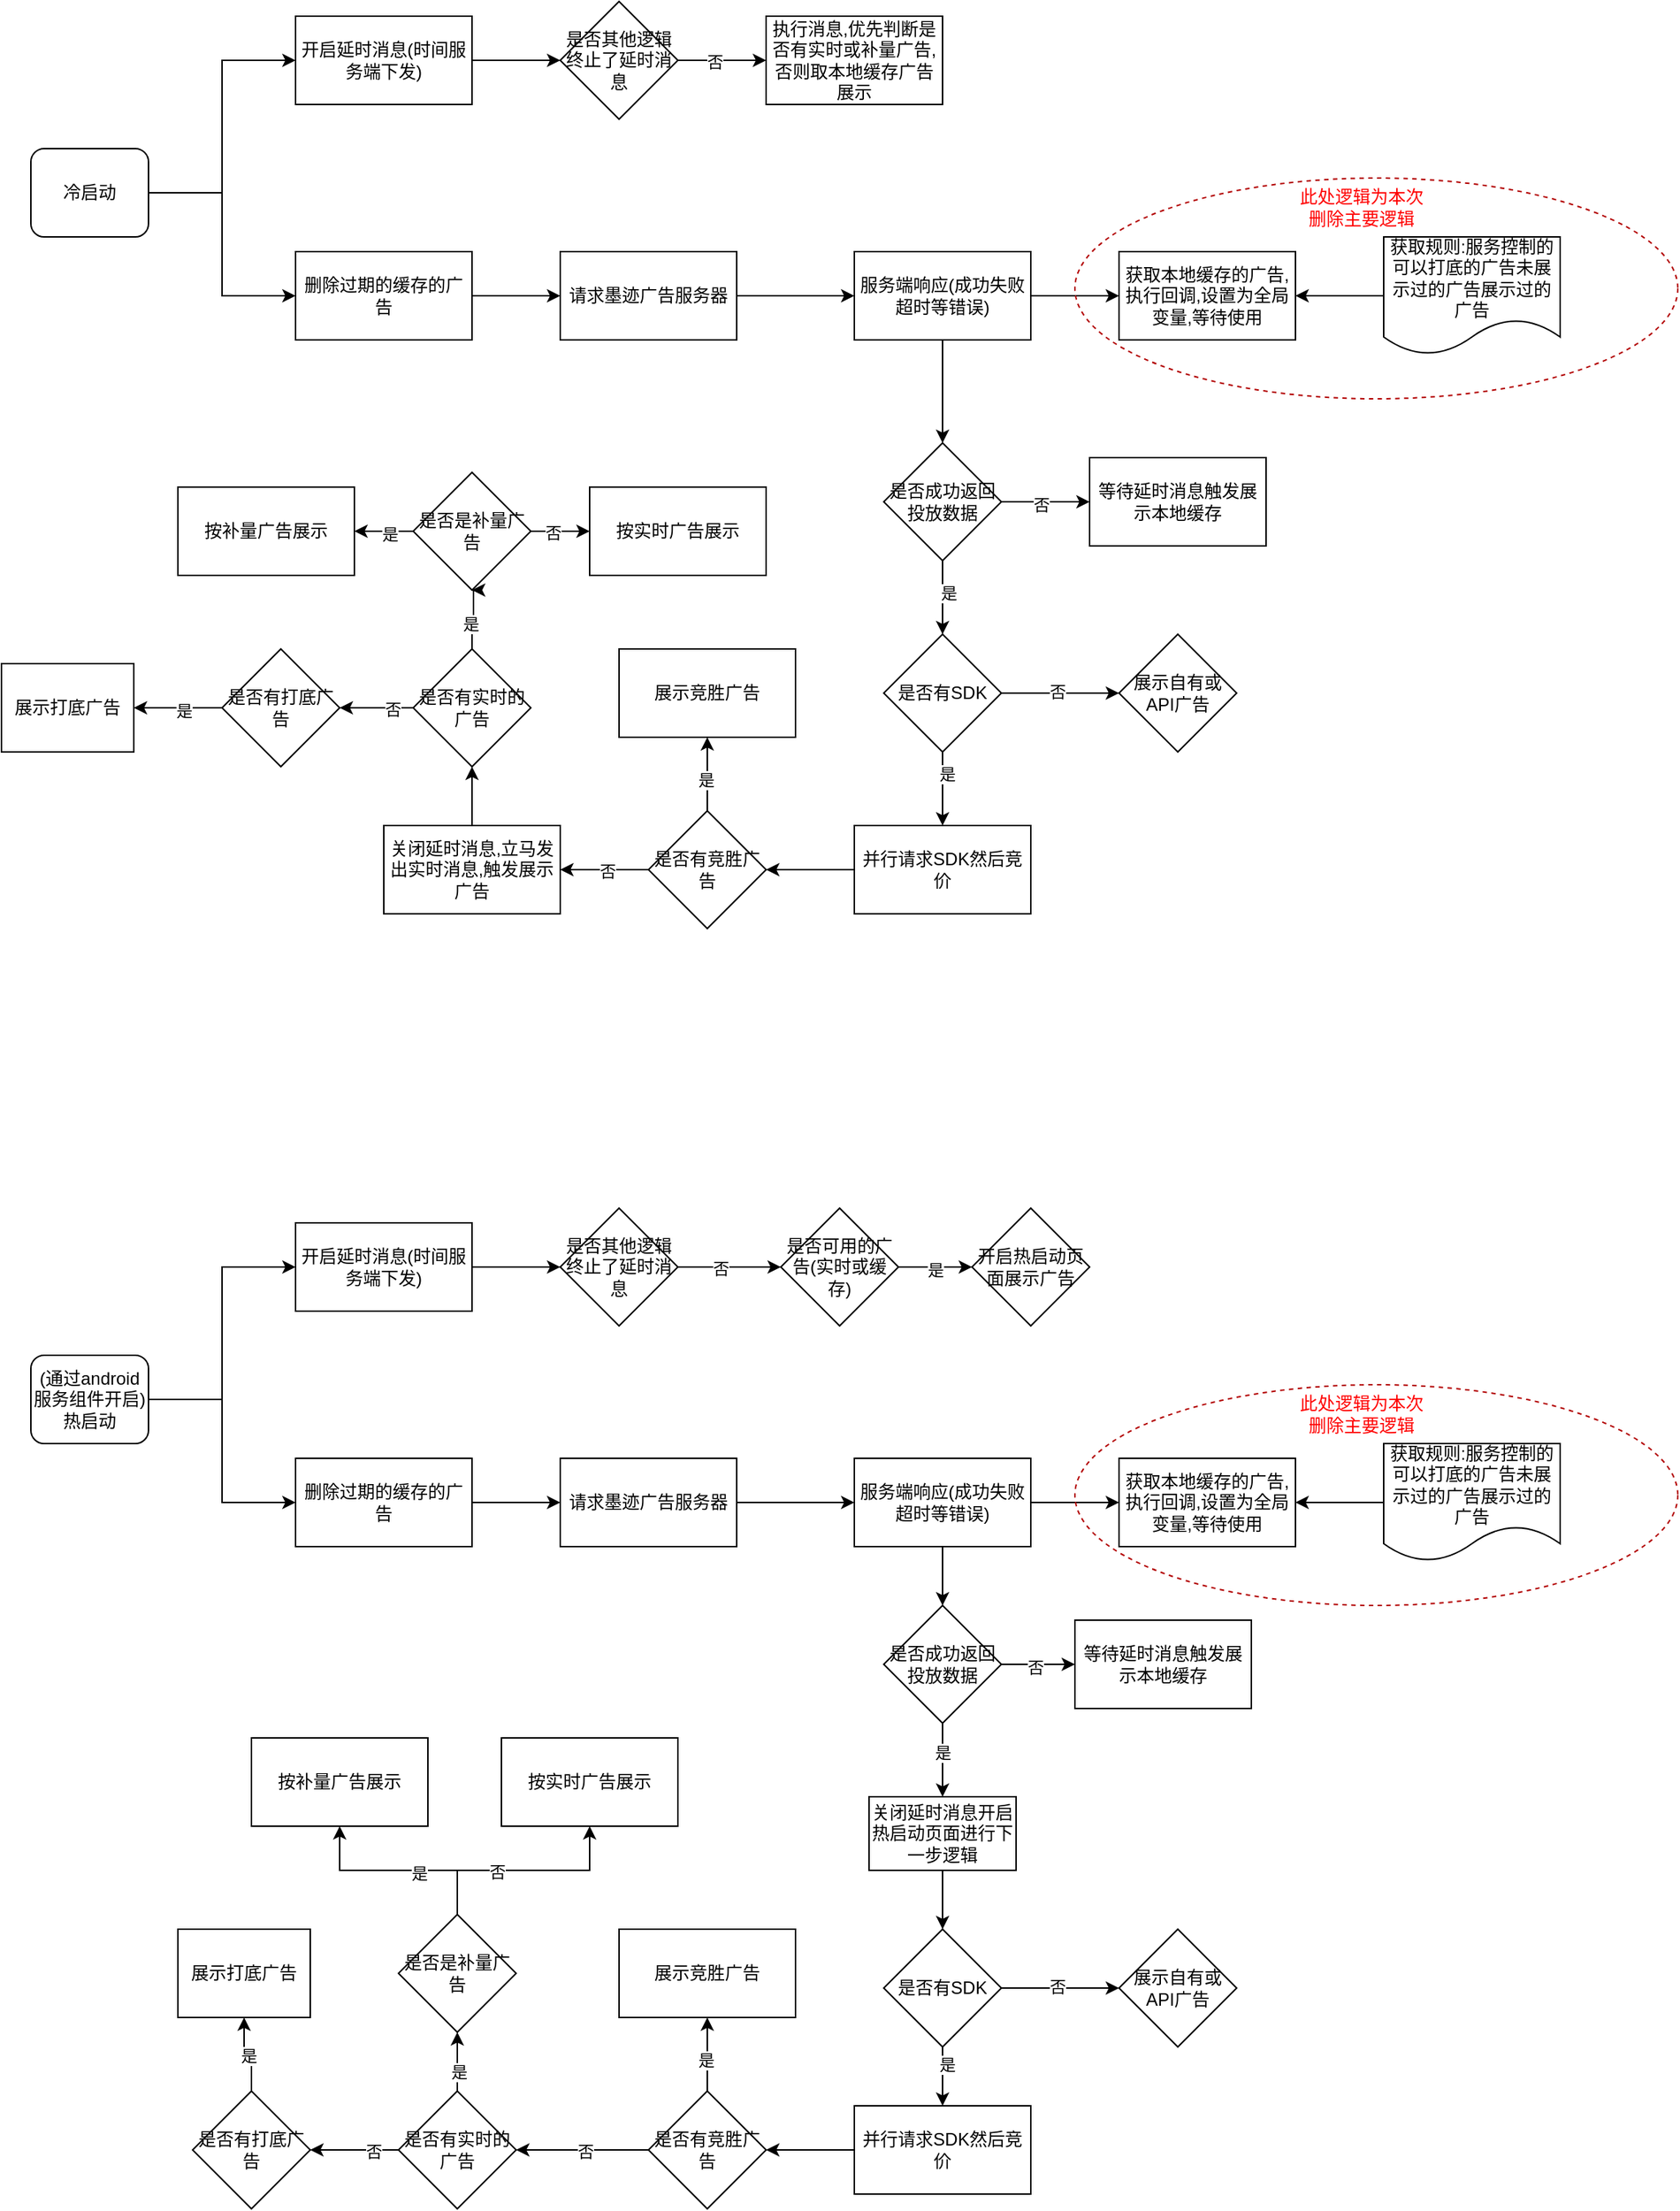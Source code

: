 <mxfile version="21.7.5" type="github">
  <diagram name="第 1 页" id="FTbz0e3pOwdENS1Vb9-P">
    <mxGraphModel dx="1442" dy="835" grid="1" gridSize="10" guides="1" tooltips="1" connect="1" arrows="1" fold="1" page="1" pageScale="1" pageWidth="827" pageHeight="1169" math="0" shadow="0">
      <root>
        <mxCell id="0" />
        <mxCell id="1" parent="0" />
        <mxCell id="DTeoqs4xQ5DBu7QQbc9a-3" style="edgeStyle=orthogonalEdgeStyle;rounded=0;orthogonalLoop=1;jettySize=auto;html=1;entryX=0;entryY=0.5;entryDx=0;entryDy=0;" edge="1" parent="1" source="DTeoqs4xQ5DBu7QQbc9a-1" target="DTeoqs4xQ5DBu7QQbc9a-2">
          <mxGeometry relative="1" as="geometry" />
        </mxCell>
        <mxCell id="DTeoqs4xQ5DBu7QQbc9a-8" style="edgeStyle=orthogonalEdgeStyle;rounded=0;orthogonalLoop=1;jettySize=auto;html=1;entryX=0;entryY=0.5;entryDx=0;entryDy=0;" edge="1" parent="1" source="DTeoqs4xQ5DBu7QQbc9a-1" target="DTeoqs4xQ5DBu7QQbc9a-6">
          <mxGeometry relative="1" as="geometry" />
        </mxCell>
        <mxCell id="DTeoqs4xQ5DBu7QQbc9a-1" value="冷启动" style="rounded=1;whiteSpace=wrap;html=1;" vertex="1" parent="1">
          <mxGeometry x="70" y="260" width="80" height="60" as="geometry" />
        </mxCell>
        <mxCell id="DTeoqs4xQ5DBu7QQbc9a-12" value="" style="edgeStyle=orthogonalEdgeStyle;rounded=0;orthogonalLoop=1;jettySize=auto;html=1;" edge="1" parent="1" source="DTeoqs4xQ5DBu7QQbc9a-2" target="DTeoqs4xQ5DBu7QQbc9a-11">
          <mxGeometry relative="1" as="geometry" />
        </mxCell>
        <mxCell id="DTeoqs4xQ5DBu7QQbc9a-2" value="删除过期的缓存的广告" style="rounded=0;whiteSpace=wrap;html=1;" vertex="1" parent="1">
          <mxGeometry x="250" y="330" width="120" height="60" as="geometry" />
        </mxCell>
        <mxCell id="DTeoqs4xQ5DBu7QQbc9a-71" value="" style="edgeStyle=orthogonalEdgeStyle;rounded=0;orthogonalLoop=1;jettySize=auto;html=1;" edge="1" parent="1" source="DTeoqs4xQ5DBu7QQbc9a-6" target="DTeoqs4xQ5DBu7QQbc9a-70">
          <mxGeometry relative="1" as="geometry" />
        </mxCell>
        <mxCell id="DTeoqs4xQ5DBu7QQbc9a-6" value="开启延时消息(时间服务端下发)" style="rounded=0;whiteSpace=wrap;html=1;" vertex="1" parent="1">
          <mxGeometry x="250" y="170" width="120" height="60" as="geometry" />
        </mxCell>
        <mxCell id="DTeoqs4xQ5DBu7QQbc9a-14" value="" style="edgeStyle=orthogonalEdgeStyle;rounded=0;orthogonalLoop=1;jettySize=auto;html=1;" edge="1" parent="1" source="DTeoqs4xQ5DBu7QQbc9a-11" target="DTeoqs4xQ5DBu7QQbc9a-13">
          <mxGeometry relative="1" as="geometry" />
        </mxCell>
        <mxCell id="DTeoqs4xQ5DBu7QQbc9a-11" value="请求墨迹广告服务器" style="whiteSpace=wrap;html=1;rounded=0;" vertex="1" parent="1">
          <mxGeometry x="430" y="330" width="120" height="60" as="geometry" />
        </mxCell>
        <mxCell id="DTeoqs4xQ5DBu7QQbc9a-18" value="" style="edgeStyle=orthogonalEdgeStyle;rounded=0;orthogonalLoop=1;jettySize=auto;html=1;" edge="1" parent="1" source="DTeoqs4xQ5DBu7QQbc9a-13" target="DTeoqs4xQ5DBu7QQbc9a-17">
          <mxGeometry relative="1" as="geometry" />
        </mxCell>
        <mxCell id="DTeoqs4xQ5DBu7QQbc9a-26" value="" style="edgeStyle=orthogonalEdgeStyle;rounded=0;orthogonalLoop=1;jettySize=auto;html=1;" edge="1" parent="1" source="DTeoqs4xQ5DBu7QQbc9a-13" target="DTeoqs4xQ5DBu7QQbc9a-25">
          <mxGeometry relative="1" as="geometry" />
        </mxCell>
        <mxCell id="DTeoqs4xQ5DBu7QQbc9a-13" value="服务端响应(成功失败超时等错误)" style="whiteSpace=wrap;html=1;rounded=0;" vertex="1" parent="1">
          <mxGeometry x="630" y="330" width="120" height="60" as="geometry" />
        </mxCell>
        <mxCell id="DTeoqs4xQ5DBu7QQbc9a-17" value="获取本地缓存的广告,执行回调,设置为全局变量,等待使用" style="whiteSpace=wrap;html=1;rounded=0;" vertex="1" parent="1">
          <mxGeometry x="810" y="330" width="120" height="60" as="geometry" />
        </mxCell>
        <mxCell id="DTeoqs4xQ5DBu7QQbc9a-20" style="edgeStyle=orthogonalEdgeStyle;rounded=0;orthogonalLoop=1;jettySize=auto;html=1;entryX=1;entryY=0.5;entryDx=0;entryDy=0;" edge="1" parent="1" source="DTeoqs4xQ5DBu7QQbc9a-19" target="DTeoqs4xQ5DBu7QQbc9a-17">
          <mxGeometry relative="1" as="geometry" />
        </mxCell>
        <mxCell id="DTeoqs4xQ5DBu7QQbc9a-19" value="获取规则:服务控制的可以打底的广告未展示过的广告展示过的广告" style="shape=document;whiteSpace=wrap;html=1;boundedLbl=1;" vertex="1" parent="1">
          <mxGeometry x="990" y="320" width="120" height="80" as="geometry" />
        </mxCell>
        <mxCell id="DTeoqs4xQ5DBu7QQbc9a-28" value="" style="edgeStyle=orthogonalEdgeStyle;rounded=0;orthogonalLoop=1;jettySize=auto;html=1;" edge="1" parent="1" source="DTeoqs4xQ5DBu7QQbc9a-25" target="DTeoqs4xQ5DBu7QQbc9a-27">
          <mxGeometry relative="1" as="geometry" />
        </mxCell>
        <mxCell id="DTeoqs4xQ5DBu7QQbc9a-29" value="否" style="edgeLabel;html=1;align=center;verticalAlign=middle;resizable=0;points=[];" vertex="1" connectable="0" parent="DTeoqs4xQ5DBu7QQbc9a-28">
          <mxGeometry x="-0.1" y="-2" relative="1" as="geometry">
            <mxPoint as="offset" />
          </mxGeometry>
        </mxCell>
        <mxCell id="DTeoqs4xQ5DBu7QQbc9a-34" style="edgeStyle=orthogonalEdgeStyle;rounded=0;orthogonalLoop=1;jettySize=auto;html=1;entryX=0.5;entryY=0;entryDx=0;entryDy=0;" edge="1" parent="1" source="DTeoqs4xQ5DBu7QQbc9a-25" target="DTeoqs4xQ5DBu7QQbc9a-33">
          <mxGeometry relative="1" as="geometry" />
        </mxCell>
        <mxCell id="DTeoqs4xQ5DBu7QQbc9a-35" value="是" style="edgeLabel;html=1;align=center;verticalAlign=middle;resizable=0;points=[];" vertex="1" connectable="0" parent="DTeoqs4xQ5DBu7QQbc9a-34">
          <mxGeometry x="-0.12" y="4" relative="1" as="geometry">
            <mxPoint as="offset" />
          </mxGeometry>
        </mxCell>
        <mxCell id="DTeoqs4xQ5DBu7QQbc9a-25" value="是否成功返回投放数据" style="rhombus;whiteSpace=wrap;html=1;rounded=0;" vertex="1" parent="1">
          <mxGeometry x="650" y="460" width="80" height="80" as="geometry" />
        </mxCell>
        <mxCell id="DTeoqs4xQ5DBu7QQbc9a-27" value="等待延时消息触发展示本地缓存" style="whiteSpace=wrap;html=1;rounded=0;" vertex="1" parent="1">
          <mxGeometry x="790" y="470" width="120" height="60" as="geometry" />
        </mxCell>
        <mxCell id="DTeoqs4xQ5DBu7QQbc9a-37" value="" style="edgeStyle=orthogonalEdgeStyle;rounded=0;orthogonalLoop=1;jettySize=auto;html=1;" edge="1" parent="1" source="DTeoqs4xQ5DBu7QQbc9a-33" target="DTeoqs4xQ5DBu7QQbc9a-36">
          <mxGeometry relative="1" as="geometry" />
        </mxCell>
        <mxCell id="DTeoqs4xQ5DBu7QQbc9a-38" value="否" style="edgeLabel;html=1;align=center;verticalAlign=middle;resizable=0;points=[];" vertex="1" connectable="0" parent="DTeoqs4xQ5DBu7QQbc9a-37">
          <mxGeometry x="-0.05" y="1" relative="1" as="geometry">
            <mxPoint as="offset" />
          </mxGeometry>
        </mxCell>
        <mxCell id="DTeoqs4xQ5DBu7QQbc9a-40" value="" style="edgeStyle=orthogonalEdgeStyle;rounded=0;orthogonalLoop=1;jettySize=auto;html=1;" edge="1" parent="1" source="DTeoqs4xQ5DBu7QQbc9a-33" target="DTeoqs4xQ5DBu7QQbc9a-39">
          <mxGeometry relative="1" as="geometry" />
        </mxCell>
        <mxCell id="DTeoqs4xQ5DBu7QQbc9a-41" value="是" style="edgeLabel;html=1;align=center;verticalAlign=middle;resizable=0;points=[];" vertex="1" connectable="0" parent="DTeoqs4xQ5DBu7QQbc9a-40">
          <mxGeometry x="-0.4" y="3" relative="1" as="geometry">
            <mxPoint as="offset" />
          </mxGeometry>
        </mxCell>
        <mxCell id="DTeoqs4xQ5DBu7QQbc9a-33" value="是否有SDK" style="rhombus;whiteSpace=wrap;html=1;" vertex="1" parent="1">
          <mxGeometry x="650" y="590" width="80" height="80" as="geometry" />
        </mxCell>
        <mxCell id="DTeoqs4xQ5DBu7QQbc9a-36" value="展示自有或API广告" style="rhombus;whiteSpace=wrap;html=1;" vertex="1" parent="1">
          <mxGeometry x="810" y="590" width="80" height="80" as="geometry" />
        </mxCell>
        <mxCell id="DTeoqs4xQ5DBu7QQbc9a-43" value="" style="edgeStyle=orthogonalEdgeStyle;rounded=0;orthogonalLoop=1;jettySize=auto;html=1;" edge="1" parent="1" source="DTeoqs4xQ5DBu7QQbc9a-39" target="DTeoqs4xQ5DBu7QQbc9a-42">
          <mxGeometry relative="1" as="geometry" />
        </mxCell>
        <mxCell id="DTeoqs4xQ5DBu7QQbc9a-39" value="并行请求SDK然后竞价" style="whiteSpace=wrap;html=1;" vertex="1" parent="1">
          <mxGeometry x="630" y="720" width="120" height="60" as="geometry" />
        </mxCell>
        <mxCell id="DTeoqs4xQ5DBu7QQbc9a-45" value="" style="edgeStyle=orthogonalEdgeStyle;rounded=0;orthogonalLoop=1;jettySize=auto;html=1;" edge="1" parent="1" source="DTeoqs4xQ5DBu7QQbc9a-42" target="DTeoqs4xQ5DBu7QQbc9a-44">
          <mxGeometry relative="1" as="geometry" />
        </mxCell>
        <mxCell id="DTeoqs4xQ5DBu7QQbc9a-46" value="是" style="edgeLabel;html=1;align=center;verticalAlign=middle;resizable=0;points=[];" vertex="1" connectable="0" parent="DTeoqs4xQ5DBu7QQbc9a-45">
          <mxGeometry x="-0.16" y="1" relative="1" as="geometry">
            <mxPoint as="offset" />
          </mxGeometry>
        </mxCell>
        <mxCell id="DTeoqs4xQ5DBu7QQbc9a-48" value="" style="edgeStyle=orthogonalEdgeStyle;rounded=0;orthogonalLoop=1;jettySize=auto;html=1;entryX=1;entryY=0.5;entryDx=0;entryDy=0;" edge="1" parent="1" source="DTeoqs4xQ5DBu7QQbc9a-42" target="DTeoqs4xQ5DBu7QQbc9a-50">
          <mxGeometry relative="1" as="geometry">
            <mxPoint x="430" y="750" as="targetPoint" />
          </mxGeometry>
        </mxCell>
        <mxCell id="DTeoqs4xQ5DBu7QQbc9a-49" value="否" style="edgeLabel;html=1;align=center;verticalAlign=middle;resizable=0;points=[];" vertex="1" connectable="0" parent="DTeoqs4xQ5DBu7QQbc9a-48">
          <mxGeometry x="-0.05" y="1" relative="1" as="geometry">
            <mxPoint as="offset" />
          </mxGeometry>
        </mxCell>
        <mxCell id="DTeoqs4xQ5DBu7QQbc9a-42" value="是否有竞胜广告" style="rhombus;whiteSpace=wrap;html=1;" vertex="1" parent="1">
          <mxGeometry x="490" y="710" width="80" height="80" as="geometry" />
        </mxCell>
        <mxCell id="DTeoqs4xQ5DBu7QQbc9a-44" value="展示竞胜广告" style="whiteSpace=wrap;html=1;" vertex="1" parent="1">
          <mxGeometry x="470" y="600" width="120" height="60" as="geometry" />
        </mxCell>
        <mxCell id="DTeoqs4xQ5DBu7QQbc9a-52" value="" style="edgeStyle=orthogonalEdgeStyle;rounded=0;orthogonalLoop=1;jettySize=auto;html=1;" edge="1" parent="1" source="DTeoqs4xQ5DBu7QQbc9a-50" target="DTeoqs4xQ5DBu7QQbc9a-51">
          <mxGeometry relative="1" as="geometry" />
        </mxCell>
        <mxCell id="DTeoqs4xQ5DBu7QQbc9a-50" value="关闭延时消息,立马发出实时消息,触发展示广告" style="rounded=0;whiteSpace=wrap;html=1;" vertex="1" parent="1">
          <mxGeometry x="310" y="720" width="120" height="60" as="geometry" />
        </mxCell>
        <mxCell id="DTeoqs4xQ5DBu7QQbc9a-54" value="" style="edgeStyle=orthogonalEdgeStyle;rounded=0;orthogonalLoop=1;jettySize=auto;html=1;entryX=0.5;entryY=1;entryDx=0;entryDy=0;" edge="1" parent="1" source="DTeoqs4xQ5DBu7QQbc9a-51" target="DTeoqs4xQ5DBu7QQbc9a-56">
          <mxGeometry relative="1" as="geometry">
            <mxPoint x="370" y="560" as="targetPoint" />
            <Array as="points">
              <mxPoint x="370" y="580" />
              <mxPoint x="371" y="580" />
            </Array>
          </mxGeometry>
        </mxCell>
        <mxCell id="DTeoqs4xQ5DBu7QQbc9a-55" value="是" style="edgeLabel;html=1;align=center;verticalAlign=middle;resizable=0;points=[];" vertex="1" connectable="0" parent="DTeoqs4xQ5DBu7QQbc9a-54">
          <mxGeometry x="-0.2" y="1" relative="1" as="geometry">
            <mxPoint as="offset" />
          </mxGeometry>
        </mxCell>
        <mxCell id="DTeoqs4xQ5DBu7QQbc9a-64" value="" style="edgeStyle=orthogonalEdgeStyle;rounded=0;orthogonalLoop=1;jettySize=auto;html=1;" edge="1" parent="1" source="DTeoqs4xQ5DBu7QQbc9a-51" target="DTeoqs4xQ5DBu7QQbc9a-63">
          <mxGeometry relative="1" as="geometry" />
        </mxCell>
        <mxCell id="DTeoqs4xQ5DBu7QQbc9a-65" value="否" style="edgeLabel;html=1;align=center;verticalAlign=middle;resizable=0;points=[];" vertex="1" connectable="0" parent="DTeoqs4xQ5DBu7QQbc9a-64">
          <mxGeometry x="-0.44" y="1" relative="1" as="geometry">
            <mxPoint as="offset" />
          </mxGeometry>
        </mxCell>
        <mxCell id="DTeoqs4xQ5DBu7QQbc9a-51" value="是否有实时的广告" style="rhombus;whiteSpace=wrap;html=1;rounded=0;" vertex="1" parent="1">
          <mxGeometry x="330" y="600" width="80" height="80" as="geometry" />
        </mxCell>
        <mxCell id="DTeoqs4xQ5DBu7QQbc9a-58" value="" style="edgeStyle=orthogonalEdgeStyle;rounded=0;orthogonalLoop=1;jettySize=auto;html=1;" edge="1" parent="1" source="DTeoqs4xQ5DBu7QQbc9a-56" target="DTeoqs4xQ5DBu7QQbc9a-57">
          <mxGeometry relative="1" as="geometry" />
        </mxCell>
        <mxCell id="DTeoqs4xQ5DBu7QQbc9a-59" value="是" style="edgeLabel;html=1;align=center;verticalAlign=middle;resizable=0;points=[];" vertex="1" connectable="0" parent="DTeoqs4xQ5DBu7QQbc9a-58">
          <mxGeometry x="-0.2" y="2" relative="1" as="geometry">
            <mxPoint as="offset" />
          </mxGeometry>
        </mxCell>
        <mxCell id="DTeoqs4xQ5DBu7QQbc9a-61" value="" style="edgeStyle=orthogonalEdgeStyle;rounded=0;orthogonalLoop=1;jettySize=auto;html=1;" edge="1" parent="1" source="DTeoqs4xQ5DBu7QQbc9a-56" target="DTeoqs4xQ5DBu7QQbc9a-60">
          <mxGeometry relative="1" as="geometry" />
        </mxCell>
        <mxCell id="DTeoqs4xQ5DBu7QQbc9a-62" value="否" style="edgeLabel;html=1;align=center;verticalAlign=middle;resizable=0;points=[];" vertex="1" connectable="0" parent="DTeoqs4xQ5DBu7QQbc9a-61">
          <mxGeometry x="-0.25" y="-1" relative="1" as="geometry">
            <mxPoint as="offset" />
          </mxGeometry>
        </mxCell>
        <mxCell id="DTeoqs4xQ5DBu7QQbc9a-56" value="是否是补量广告" style="rhombus;whiteSpace=wrap;html=1;" vertex="1" parent="1">
          <mxGeometry x="330" y="480" width="80" height="80" as="geometry" />
        </mxCell>
        <mxCell id="DTeoqs4xQ5DBu7QQbc9a-57" value="按补量广告展示" style="whiteSpace=wrap;html=1;" vertex="1" parent="1">
          <mxGeometry x="170" y="490" width="120" height="60" as="geometry" />
        </mxCell>
        <mxCell id="DTeoqs4xQ5DBu7QQbc9a-60" value="按实时广告展示" style="whiteSpace=wrap;html=1;" vertex="1" parent="1">
          <mxGeometry x="450" y="490" width="120" height="60" as="geometry" />
        </mxCell>
        <mxCell id="DTeoqs4xQ5DBu7QQbc9a-67" value="" style="edgeStyle=orthogonalEdgeStyle;rounded=0;orthogonalLoop=1;jettySize=auto;html=1;" edge="1" parent="1" source="DTeoqs4xQ5DBu7QQbc9a-63" target="DTeoqs4xQ5DBu7QQbc9a-66">
          <mxGeometry relative="1" as="geometry" />
        </mxCell>
        <mxCell id="DTeoqs4xQ5DBu7QQbc9a-69" value="是" style="edgeLabel;html=1;align=center;verticalAlign=middle;resizable=0;points=[];" vertex="1" connectable="0" parent="DTeoqs4xQ5DBu7QQbc9a-67">
          <mxGeometry x="-0.133" y="2" relative="1" as="geometry">
            <mxPoint as="offset" />
          </mxGeometry>
        </mxCell>
        <mxCell id="DTeoqs4xQ5DBu7QQbc9a-63" value="是否有打底广告" style="rhombus;whiteSpace=wrap;html=1;rounded=0;" vertex="1" parent="1">
          <mxGeometry x="200" y="600" width="80" height="80" as="geometry" />
        </mxCell>
        <mxCell id="DTeoqs4xQ5DBu7QQbc9a-66" value="展示打底广告" style="whiteSpace=wrap;html=1;rounded=0;" vertex="1" parent="1">
          <mxGeometry x="50" y="610" width="90" height="60" as="geometry" />
        </mxCell>
        <mxCell id="DTeoqs4xQ5DBu7QQbc9a-73" value="" style="edgeStyle=orthogonalEdgeStyle;rounded=0;orthogonalLoop=1;jettySize=auto;html=1;" edge="1" parent="1" source="DTeoqs4xQ5DBu7QQbc9a-70" target="DTeoqs4xQ5DBu7QQbc9a-72">
          <mxGeometry relative="1" as="geometry" />
        </mxCell>
        <mxCell id="DTeoqs4xQ5DBu7QQbc9a-74" value="否" style="edgeLabel;html=1;align=center;verticalAlign=middle;resizable=0;points=[];" vertex="1" connectable="0" parent="DTeoqs4xQ5DBu7QQbc9a-73">
          <mxGeometry x="-0.167" y="-1" relative="1" as="geometry">
            <mxPoint as="offset" />
          </mxGeometry>
        </mxCell>
        <mxCell id="DTeoqs4xQ5DBu7QQbc9a-70" value="是否其他逻辑终止了延时消息" style="rhombus;whiteSpace=wrap;html=1;rounded=0;" vertex="1" parent="1">
          <mxGeometry x="430" y="160" width="80" height="80" as="geometry" />
        </mxCell>
        <mxCell id="DTeoqs4xQ5DBu7QQbc9a-72" value="执行消息,优先判断是否有实时或补量广告,否则取本地缓存广告展示" style="whiteSpace=wrap;html=1;rounded=0;" vertex="1" parent="1">
          <mxGeometry x="570" y="170" width="120" height="60" as="geometry" />
        </mxCell>
        <mxCell id="DTeoqs4xQ5DBu7QQbc9a-79" value="" style="ellipse;whiteSpace=wrap;html=1;align=center;dashed=1;fillColor=none;strokeColor=#B20000;fontColor=#ffffff;" vertex="1" parent="1">
          <mxGeometry x="780" y="280" width="410" height="150" as="geometry" />
        </mxCell>
        <mxCell id="DTeoqs4xQ5DBu7QQbc9a-80" value="此处逻辑为本次删除主要逻辑" style="text;html=1;align=center;verticalAlign=middle;whiteSpace=wrap;rounded=0;fontColor=#FF0000;" vertex="1" parent="1">
          <mxGeometry x="930" y="290" width="90" height="20" as="geometry" />
        </mxCell>
        <mxCell id="DTeoqs4xQ5DBu7QQbc9a-84" style="edgeStyle=orthogonalEdgeStyle;rounded=0;orthogonalLoop=1;jettySize=auto;html=1;entryX=0;entryY=0.5;entryDx=0;entryDy=0;" edge="1" parent="1" source="DTeoqs4xQ5DBu7QQbc9a-86" target="DTeoqs4xQ5DBu7QQbc9a-88">
          <mxGeometry relative="1" as="geometry" />
        </mxCell>
        <mxCell id="DTeoqs4xQ5DBu7QQbc9a-85" style="edgeStyle=orthogonalEdgeStyle;rounded=0;orthogonalLoop=1;jettySize=auto;html=1;entryX=0;entryY=0.5;entryDx=0;entryDy=0;" edge="1" parent="1" source="DTeoqs4xQ5DBu7QQbc9a-86" target="DTeoqs4xQ5DBu7QQbc9a-90">
          <mxGeometry relative="1" as="geometry" />
        </mxCell>
        <mxCell id="DTeoqs4xQ5DBu7QQbc9a-86" value="(通过android服务组件开启)热启动" style="rounded=1;whiteSpace=wrap;html=1;" vertex="1" parent="1">
          <mxGeometry x="70" y="1080" width="80" height="60" as="geometry" />
        </mxCell>
        <mxCell id="DTeoqs4xQ5DBu7QQbc9a-87" value="" style="edgeStyle=orthogonalEdgeStyle;rounded=0;orthogonalLoop=1;jettySize=auto;html=1;" edge="1" parent="1" source="DTeoqs4xQ5DBu7QQbc9a-88" target="DTeoqs4xQ5DBu7QQbc9a-92">
          <mxGeometry relative="1" as="geometry" />
        </mxCell>
        <mxCell id="DTeoqs4xQ5DBu7QQbc9a-88" value="删除过期的缓存的广告" style="rounded=0;whiteSpace=wrap;html=1;" vertex="1" parent="1">
          <mxGeometry x="250" y="1150" width="120" height="60" as="geometry" />
        </mxCell>
        <mxCell id="DTeoqs4xQ5DBu7QQbc9a-89" value="" style="edgeStyle=orthogonalEdgeStyle;rounded=0;orthogonalLoop=1;jettySize=auto;html=1;" edge="1" parent="1" source="DTeoqs4xQ5DBu7QQbc9a-90" target="DTeoqs4xQ5DBu7QQbc9a-139">
          <mxGeometry relative="1" as="geometry" />
        </mxCell>
        <mxCell id="DTeoqs4xQ5DBu7QQbc9a-90" value="开启延时消息(时间服务端下发)" style="rounded=0;whiteSpace=wrap;html=1;" vertex="1" parent="1">
          <mxGeometry x="250" y="990" width="120" height="60" as="geometry" />
        </mxCell>
        <mxCell id="DTeoqs4xQ5DBu7QQbc9a-91" value="" style="edgeStyle=orthogonalEdgeStyle;rounded=0;orthogonalLoop=1;jettySize=auto;html=1;" edge="1" parent="1" source="DTeoqs4xQ5DBu7QQbc9a-92" target="DTeoqs4xQ5DBu7QQbc9a-95">
          <mxGeometry relative="1" as="geometry" />
        </mxCell>
        <mxCell id="DTeoqs4xQ5DBu7QQbc9a-92" value="请求墨迹广告服务器" style="whiteSpace=wrap;html=1;rounded=0;" vertex="1" parent="1">
          <mxGeometry x="430" y="1150" width="120" height="60" as="geometry" />
        </mxCell>
        <mxCell id="DTeoqs4xQ5DBu7QQbc9a-93" value="" style="edgeStyle=orthogonalEdgeStyle;rounded=0;orthogonalLoop=1;jettySize=auto;html=1;" edge="1" parent="1" source="DTeoqs4xQ5DBu7QQbc9a-95" target="DTeoqs4xQ5DBu7QQbc9a-96">
          <mxGeometry relative="1" as="geometry" />
        </mxCell>
        <mxCell id="DTeoqs4xQ5DBu7QQbc9a-94" value="" style="edgeStyle=orthogonalEdgeStyle;rounded=0;orthogonalLoop=1;jettySize=auto;html=1;" edge="1" parent="1" source="DTeoqs4xQ5DBu7QQbc9a-95" target="DTeoqs4xQ5DBu7QQbc9a-103">
          <mxGeometry relative="1" as="geometry" />
        </mxCell>
        <mxCell id="DTeoqs4xQ5DBu7QQbc9a-95" value="服务端响应(成功失败超时等错误)" style="whiteSpace=wrap;html=1;rounded=0;" vertex="1" parent="1">
          <mxGeometry x="630" y="1150" width="120" height="60" as="geometry" />
        </mxCell>
        <mxCell id="DTeoqs4xQ5DBu7QQbc9a-96" value="获取本地缓存的广告,执行回调,设置为全局变量,等待使用" style="whiteSpace=wrap;html=1;rounded=0;" vertex="1" parent="1">
          <mxGeometry x="810" y="1150" width="120" height="60" as="geometry" />
        </mxCell>
        <mxCell id="DTeoqs4xQ5DBu7QQbc9a-97" style="edgeStyle=orthogonalEdgeStyle;rounded=0;orthogonalLoop=1;jettySize=auto;html=1;entryX=1;entryY=0.5;entryDx=0;entryDy=0;" edge="1" parent="1" source="DTeoqs4xQ5DBu7QQbc9a-98" target="DTeoqs4xQ5DBu7QQbc9a-96">
          <mxGeometry relative="1" as="geometry" />
        </mxCell>
        <mxCell id="DTeoqs4xQ5DBu7QQbc9a-98" value="获取规则:服务控制的可以打底的广告未展示过的广告展示过的广告" style="shape=document;whiteSpace=wrap;html=1;boundedLbl=1;" vertex="1" parent="1">
          <mxGeometry x="990" y="1140" width="120" height="80" as="geometry" />
        </mxCell>
        <mxCell id="DTeoqs4xQ5DBu7QQbc9a-99" value="" style="edgeStyle=orthogonalEdgeStyle;rounded=0;orthogonalLoop=1;jettySize=auto;html=1;" edge="1" parent="1" source="DTeoqs4xQ5DBu7QQbc9a-103" target="DTeoqs4xQ5DBu7QQbc9a-104">
          <mxGeometry relative="1" as="geometry" />
        </mxCell>
        <mxCell id="DTeoqs4xQ5DBu7QQbc9a-100" value="否" style="edgeLabel;html=1;align=center;verticalAlign=middle;resizable=0;points=[];" vertex="1" connectable="0" parent="DTeoqs4xQ5DBu7QQbc9a-99">
          <mxGeometry x="-0.1" y="-2" relative="1" as="geometry">
            <mxPoint as="offset" />
          </mxGeometry>
        </mxCell>
        <mxCell id="DTeoqs4xQ5DBu7QQbc9a-148" value="" style="edgeStyle=orthogonalEdgeStyle;rounded=0;orthogonalLoop=1;jettySize=auto;html=1;entryX=0.5;entryY=0;entryDx=0;entryDy=0;" edge="1" parent="1" source="DTeoqs4xQ5DBu7QQbc9a-103" target="DTeoqs4xQ5DBu7QQbc9a-152">
          <mxGeometry relative="1" as="geometry">
            <mxPoint x="690" y="1360" as="targetPoint" />
          </mxGeometry>
        </mxCell>
        <mxCell id="DTeoqs4xQ5DBu7QQbc9a-149" value="是" style="edgeLabel;html=1;align=center;verticalAlign=middle;resizable=0;points=[];" vertex="1" connectable="0" parent="DTeoqs4xQ5DBu7QQbc9a-148">
          <mxGeometry x="0.32" relative="1" as="geometry">
            <mxPoint y="-13" as="offset" />
          </mxGeometry>
        </mxCell>
        <mxCell id="DTeoqs4xQ5DBu7QQbc9a-103" value="是否成功返回投放数据" style="rhombus;whiteSpace=wrap;html=1;rounded=0;" vertex="1" parent="1">
          <mxGeometry x="650" y="1250" width="80" height="80" as="geometry" />
        </mxCell>
        <mxCell id="DTeoqs4xQ5DBu7QQbc9a-104" value="等待延时消息触发展示本地缓存" style="whiteSpace=wrap;html=1;rounded=0;" vertex="1" parent="1">
          <mxGeometry x="780" y="1260" width="120" height="60" as="geometry" />
        </mxCell>
        <mxCell id="DTeoqs4xQ5DBu7QQbc9a-105" value="" style="edgeStyle=orthogonalEdgeStyle;rounded=0;orthogonalLoop=1;jettySize=auto;html=1;" edge="1" parent="1" source="DTeoqs4xQ5DBu7QQbc9a-109" target="DTeoqs4xQ5DBu7QQbc9a-110">
          <mxGeometry relative="1" as="geometry" />
        </mxCell>
        <mxCell id="DTeoqs4xQ5DBu7QQbc9a-106" value="否" style="edgeLabel;html=1;align=center;verticalAlign=middle;resizable=0;points=[];" vertex="1" connectable="0" parent="DTeoqs4xQ5DBu7QQbc9a-105">
          <mxGeometry x="-0.05" y="1" relative="1" as="geometry">
            <mxPoint as="offset" />
          </mxGeometry>
        </mxCell>
        <mxCell id="DTeoqs4xQ5DBu7QQbc9a-107" value="" style="edgeStyle=orthogonalEdgeStyle;rounded=0;orthogonalLoop=1;jettySize=auto;html=1;" edge="1" parent="1" source="DTeoqs4xQ5DBu7QQbc9a-109" target="DTeoqs4xQ5DBu7QQbc9a-112">
          <mxGeometry relative="1" as="geometry" />
        </mxCell>
        <mxCell id="DTeoqs4xQ5DBu7QQbc9a-108" value="是" style="edgeLabel;html=1;align=center;verticalAlign=middle;resizable=0;points=[];" vertex="1" connectable="0" parent="DTeoqs4xQ5DBu7QQbc9a-107">
          <mxGeometry x="-0.4" y="3" relative="1" as="geometry">
            <mxPoint as="offset" />
          </mxGeometry>
        </mxCell>
        <mxCell id="DTeoqs4xQ5DBu7QQbc9a-109" value="是否有SDK" style="rhombus;whiteSpace=wrap;html=1;" vertex="1" parent="1">
          <mxGeometry x="650" y="1470" width="80" height="80" as="geometry" />
        </mxCell>
        <mxCell id="DTeoqs4xQ5DBu7QQbc9a-110" value="展示自有或API广告" style="rhombus;whiteSpace=wrap;html=1;" vertex="1" parent="1">
          <mxGeometry x="810" y="1470" width="80" height="80" as="geometry" />
        </mxCell>
        <mxCell id="DTeoqs4xQ5DBu7QQbc9a-111" value="" style="edgeStyle=orthogonalEdgeStyle;rounded=0;orthogonalLoop=1;jettySize=auto;html=1;" edge="1" parent="1" source="DTeoqs4xQ5DBu7QQbc9a-112" target="DTeoqs4xQ5DBu7QQbc9a-117">
          <mxGeometry relative="1" as="geometry" />
        </mxCell>
        <mxCell id="DTeoqs4xQ5DBu7QQbc9a-112" value="并行请求SDK然后竞价" style="whiteSpace=wrap;html=1;" vertex="1" parent="1">
          <mxGeometry x="630" y="1590" width="120" height="60" as="geometry" />
        </mxCell>
        <mxCell id="DTeoqs4xQ5DBu7QQbc9a-113" value="" style="edgeStyle=orthogonalEdgeStyle;rounded=0;orthogonalLoop=1;jettySize=auto;html=1;" edge="1" parent="1" source="DTeoqs4xQ5DBu7QQbc9a-117" target="DTeoqs4xQ5DBu7QQbc9a-118">
          <mxGeometry relative="1" as="geometry" />
        </mxCell>
        <mxCell id="DTeoqs4xQ5DBu7QQbc9a-114" value="是" style="edgeLabel;html=1;align=center;verticalAlign=middle;resizable=0;points=[];" vertex="1" connectable="0" parent="DTeoqs4xQ5DBu7QQbc9a-113">
          <mxGeometry x="-0.16" y="1" relative="1" as="geometry">
            <mxPoint as="offset" />
          </mxGeometry>
        </mxCell>
        <mxCell id="DTeoqs4xQ5DBu7QQbc9a-115" value="" style="edgeStyle=orthogonalEdgeStyle;rounded=0;orthogonalLoop=1;jettySize=auto;html=1;entryX=1;entryY=0.5;entryDx=0;entryDy=0;" edge="1" parent="1" source="DTeoqs4xQ5DBu7QQbc9a-117" target="DTeoqs4xQ5DBu7QQbc9a-125">
          <mxGeometry relative="1" as="geometry">
            <mxPoint x="430" y="1620" as="targetPoint" />
          </mxGeometry>
        </mxCell>
        <mxCell id="DTeoqs4xQ5DBu7QQbc9a-116" value="否" style="edgeLabel;html=1;align=center;verticalAlign=middle;resizable=0;points=[];" vertex="1" connectable="0" parent="DTeoqs4xQ5DBu7QQbc9a-115">
          <mxGeometry x="-0.05" y="1" relative="1" as="geometry">
            <mxPoint as="offset" />
          </mxGeometry>
        </mxCell>
        <mxCell id="DTeoqs4xQ5DBu7QQbc9a-117" value="是否有竞胜广告" style="rhombus;whiteSpace=wrap;html=1;" vertex="1" parent="1">
          <mxGeometry x="490" y="1580" width="80" height="80" as="geometry" />
        </mxCell>
        <mxCell id="DTeoqs4xQ5DBu7QQbc9a-118" value="展示竞胜广告" style="whiteSpace=wrap;html=1;" vertex="1" parent="1">
          <mxGeometry x="470" y="1470" width="120" height="60" as="geometry" />
        </mxCell>
        <mxCell id="DTeoqs4xQ5DBu7QQbc9a-123" value="" style="edgeStyle=orthogonalEdgeStyle;rounded=0;orthogonalLoop=1;jettySize=auto;html=1;" edge="1" parent="1" source="DTeoqs4xQ5DBu7QQbc9a-125" target="DTeoqs4xQ5DBu7QQbc9a-135">
          <mxGeometry relative="1" as="geometry" />
        </mxCell>
        <mxCell id="DTeoqs4xQ5DBu7QQbc9a-124" value="否" style="edgeLabel;html=1;align=center;verticalAlign=middle;resizable=0;points=[];" vertex="1" connectable="0" parent="DTeoqs4xQ5DBu7QQbc9a-123">
          <mxGeometry x="-0.44" y="1" relative="1" as="geometry">
            <mxPoint as="offset" />
          </mxGeometry>
        </mxCell>
        <mxCell id="DTeoqs4xQ5DBu7QQbc9a-153" value="" style="edgeStyle=orthogonalEdgeStyle;rounded=0;orthogonalLoop=1;jettySize=auto;html=1;" edge="1" parent="1" source="DTeoqs4xQ5DBu7QQbc9a-125" target="DTeoqs4xQ5DBu7QQbc9a-130">
          <mxGeometry relative="1" as="geometry" />
        </mxCell>
        <mxCell id="DTeoqs4xQ5DBu7QQbc9a-154" value="是" style="edgeLabel;html=1;align=center;verticalAlign=middle;resizable=0;points=[];" vertex="1" connectable="0" parent="DTeoqs4xQ5DBu7QQbc9a-153">
          <mxGeometry x="-0.35" y="-1" relative="1" as="geometry">
            <mxPoint as="offset" />
          </mxGeometry>
        </mxCell>
        <mxCell id="DTeoqs4xQ5DBu7QQbc9a-125" value="是否有实时的广告" style="rhombus;whiteSpace=wrap;html=1;rounded=0;" vertex="1" parent="1">
          <mxGeometry x="320" y="1580" width="80" height="80" as="geometry" />
        </mxCell>
        <mxCell id="DTeoqs4xQ5DBu7QQbc9a-126" value="" style="edgeStyle=orthogonalEdgeStyle;rounded=0;orthogonalLoop=1;jettySize=auto;html=1;" edge="1" parent="1" source="DTeoqs4xQ5DBu7QQbc9a-130" target="DTeoqs4xQ5DBu7QQbc9a-131">
          <mxGeometry relative="1" as="geometry" />
        </mxCell>
        <mxCell id="DTeoqs4xQ5DBu7QQbc9a-127" value="是" style="edgeLabel;html=1;align=center;verticalAlign=middle;resizable=0;points=[];" vertex="1" connectable="0" parent="DTeoqs4xQ5DBu7QQbc9a-126">
          <mxGeometry x="-0.2" y="2" relative="1" as="geometry">
            <mxPoint as="offset" />
          </mxGeometry>
        </mxCell>
        <mxCell id="DTeoqs4xQ5DBu7QQbc9a-128" value="" style="edgeStyle=orthogonalEdgeStyle;rounded=0;orthogonalLoop=1;jettySize=auto;html=1;" edge="1" parent="1" source="DTeoqs4xQ5DBu7QQbc9a-130" target="DTeoqs4xQ5DBu7QQbc9a-132">
          <mxGeometry relative="1" as="geometry" />
        </mxCell>
        <mxCell id="DTeoqs4xQ5DBu7QQbc9a-129" value="否" style="edgeLabel;html=1;align=center;verticalAlign=middle;resizable=0;points=[];" vertex="1" connectable="0" parent="DTeoqs4xQ5DBu7QQbc9a-128">
          <mxGeometry x="-0.25" y="-1" relative="1" as="geometry">
            <mxPoint as="offset" />
          </mxGeometry>
        </mxCell>
        <mxCell id="DTeoqs4xQ5DBu7QQbc9a-130" value="是否是补量广告" style="rhombus;whiteSpace=wrap;html=1;" vertex="1" parent="1">
          <mxGeometry x="320" y="1460" width="80" height="80" as="geometry" />
        </mxCell>
        <mxCell id="DTeoqs4xQ5DBu7QQbc9a-131" value="按补量广告展示" style="whiteSpace=wrap;html=1;" vertex="1" parent="1">
          <mxGeometry x="220" y="1340" width="120" height="60" as="geometry" />
        </mxCell>
        <mxCell id="DTeoqs4xQ5DBu7QQbc9a-132" value="按实时广告展示" style="whiteSpace=wrap;html=1;" vertex="1" parent="1">
          <mxGeometry x="390" y="1340" width="120" height="60" as="geometry" />
        </mxCell>
        <mxCell id="DTeoqs4xQ5DBu7QQbc9a-133" value="" style="edgeStyle=orthogonalEdgeStyle;rounded=0;orthogonalLoop=1;jettySize=auto;html=1;" edge="1" parent="1" source="DTeoqs4xQ5DBu7QQbc9a-135" target="DTeoqs4xQ5DBu7QQbc9a-136">
          <mxGeometry relative="1" as="geometry" />
        </mxCell>
        <mxCell id="DTeoqs4xQ5DBu7QQbc9a-134" value="是" style="edgeLabel;html=1;align=center;verticalAlign=middle;resizable=0;points=[];" vertex="1" connectable="0" parent="DTeoqs4xQ5DBu7QQbc9a-133">
          <mxGeometry x="-0.133" y="2" relative="1" as="geometry">
            <mxPoint as="offset" />
          </mxGeometry>
        </mxCell>
        <mxCell id="DTeoqs4xQ5DBu7QQbc9a-135" value="是否有打底广告" style="rhombus;whiteSpace=wrap;html=1;rounded=0;" vertex="1" parent="1">
          <mxGeometry x="180" y="1580" width="80" height="80" as="geometry" />
        </mxCell>
        <mxCell id="DTeoqs4xQ5DBu7QQbc9a-136" value="展示打底广告" style="whiteSpace=wrap;html=1;rounded=0;" vertex="1" parent="1">
          <mxGeometry x="170" y="1470" width="90" height="60" as="geometry" />
        </mxCell>
        <mxCell id="DTeoqs4xQ5DBu7QQbc9a-137" value="" style="edgeStyle=orthogonalEdgeStyle;rounded=0;orthogonalLoop=1;jettySize=auto;html=1;" edge="1" parent="1" source="DTeoqs4xQ5DBu7QQbc9a-139" target="DTeoqs4xQ5DBu7QQbc9a-143">
          <mxGeometry relative="1" as="geometry">
            <mxPoint x="570" y="1020" as="targetPoint" />
          </mxGeometry>
        </mxCell>
        <mxCell id="DTeoqs4xQ5DBu7QQbc9a-138" value="否" style="edgeLabel;html=1;align=center;verticalAlign=middle;resizable=0;points=[];" vertex="1" connectable="0" parent="DTeoqs4xQ5DBu7QQbc9a-137">
          <mxGeometry x="-0.167" y="-1" relative="1" as="geometry">
            <mxPoint as="offset" />
          </mxGeometry>
        </mxCell>
        <mxCell id="DTeoqs4xQ5DBu7QQbc9a-139" value="是否其他逻辑终止了延时消息" style="rhombus;whiteSpace=wrap;html=1;rounded=0;" vertex="1" parent="1">
          <mxGeometry x="430" y="980" width="80" height="80" as="geometry" />
        </mxCell>
        <mxCell id="DTeoqs4xQ5DBu7QQbc9a-141" value="" style="ellipse;whiteSpace=wrap;html=1;align=center;dashed=1;fillColor=none;strokeColor=#B20000;fontColor=#ffffff;" vertex="1" parent="1">
          <mxGeometry x="780" y="1100" width="410" height="150" as="geometry" />
        </mxCell>
        <mxCell id="DTeoqs4xQ5DBu7QQbc9a-142" value="此处逻辑为本次删除主要逻辑" style="text;html=1;align=center;verticalAlign=middle;whiteSpace=wrap;rounded=0;fontColor=#FF0000;" vertex="1" parent="1">
          <mxGeometry x="930" y="1110" width="90" height="20" as="geometry" />
        </mxCell>
        <mxCell id="DTeoqs4xQ5DBu7QQbc9a-145" value="" style="edgeStyle=orthogonalEdgeStyle;rounded=0;orthogonalLoop=1;jettySize=auto;html=1;" edge="1" parent="1" source="DTeoqs4xQ5DBu7QQbc9a-143" target="DTeoqs4xQ5DBu7QQbc9a-144">
          <mxGeometry relative="1" as="geometry" />
        </mxCell>
        <mxCell id="DTeoqs4xQ5DBu7QQbc9a-146" value="是" style="edgeLabel;html=1;align=center;verticalAlign=middle;resizable=0;points=[];" vertex="1" connectable="0" parent="DTeoqs4xQ5DBu7QQbc9a-145">
          <mxGeometry y="-1" relative="1" as="geometry">
            <mxPoint y="1" as="offset" />
          </mxGeometry>
        </mxCell>
        <mxCell id="DTeoqs4xQ5DBu7QQbc9a-143" value="是否可用的广告(实时或缓存)" style="rhombus;whiteSpace=wrap;html=1;" vertex="1" parent="1">
          <mxGeometry x="580" y="980" width="80" height="80" as="geometry" />
        </mxCell>
        <mxCell id="DTeoqs4xQ5DBu7QQbc9a-144" value="开启热启动页面展示广告" style="rhombus;whiteSpace=wrap;html=1;" vertex="1" parent="1">
          <mxGeometry x="710" y="980" width="80" height="80" as="geometry" />
        </mxCell>
        <mxCell id="DTeoqs4xQ5DBu7QQbc9a-150" value="" style="edgeStyle=orthogonalEdgeStyle;rounded=0;orthogonalLoop=1;jettySize=auto;html=1;" edge="1" parent="1" source="DTeoqs4xQ5DBu7QQbc9a-152" target="DTeoqs4xQ5DBu7QQbc9a-109">
          <mxGeometry relative="1" as="geometry">
            <mxPoint x="690" y="1440" as="sourcePoint" />
          </mxGeometry>
        </mxCell>
        <mxCell id="DTeoqs4xQ5DBu7QQbc9a-152" value="关闭延时消息开启热启动页面进行下一步逻辑" style="rounded=0;whiteSpace=wrap;html=1;" vertex="1" parent="1">
          <mxGeometry x="640" y="1380" width="100" height="50" as="geometry" />
        </mxCell>
      </root>
    </mxGraphModel>
  </diagram>
</mxfile>

